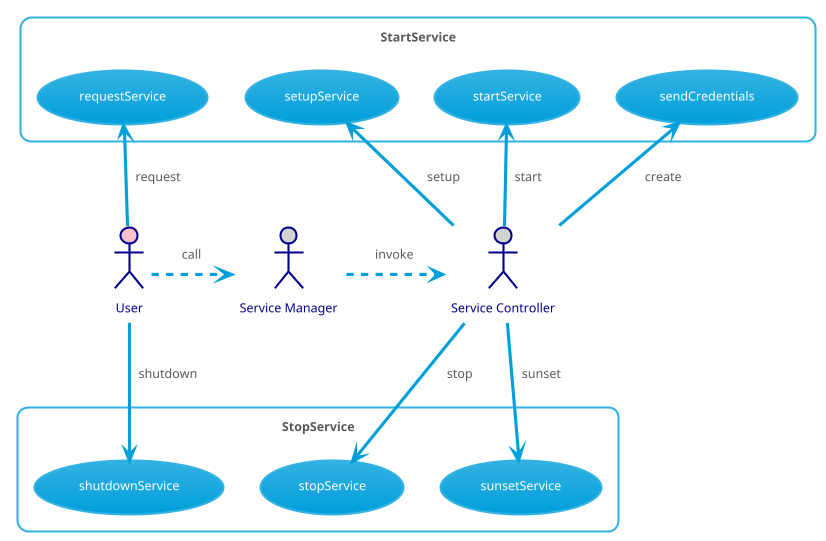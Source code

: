 Use cases for starting and stopping a service:
@startuml UC2

!theme bluegray

skinparam backgroundColor #ffffff

actor "User" as user #pink;line:darkblue;line.bold;text:darkblue
actor "Service Controller" as sc #lightgray;line:darkblue;line.bold;text:darkblue
actor "Service Manager" as sm #lightgray;line:darkblue;line.bold;text:darkblue

rectangle StartService {
    usecase "requestService" as UCsrequp
    usecase "setupService" as UCssetup
    usecase "startService" as UCsstart
    usecase "sendCredentials" as UCscreds
}

rectangle StopService {
    usecase "shutdownService" as UCsreqdown
    usecase "sunsetService" as UCssunset
    usecase "stopService" as UCsstop
}

user -r.-> sm : call
sm -r.-> sc : invoke

user -u-> UCsrequp : request
user -d-> UCsreqdown : shutdown

sc -u-> UCscreds : create
sc -u-> UCsstart : start
sc -u-> UCssetup : setup

sc -d-> UCsstop : stop
sc -d-> UCssunset : sunset

@enduml

Starting a service:
@startuml Seq-Service-Start

!theme bluegray

skinparam backgroundColor #ffffff

actor "User" as user order 1
participant "Service Manager" as sm order 2
participant "Service Controller" as sc order 3
participant "Service" as sv order 4

user -> sm : request service

sm -> sc : start service

sc -> sv : setup
sc <-- sv : credentials
sc -> sv : start

sm <-- sc : credentials

user <-- sm : credentials

@enduml 

Stopping a service:
@startuml Seq-Service-Stop

!theme bluegray

skinparam backgroundColor #ffffff

actor "User" as user order 1
participant "Service Manager" as sm order 2
participant "Service Controller" as sc order 3
participant "Service" as sv order 4

user -> sm : shutdown service

sm -> sc : stop service

sc -> sv : stop

sm <-- sc : acknowledgement

user <-- sm : acknowledgement

@enduml

Charging for services:
@startuml Seq-Service-Billing

!theme bluegray

skinparam backgroundColor #ffffff

actor "User" as user order 1
participant "Accounting" as accounting order 2
participant "Service Manager" as sm order 3

user -> accounting :  credit

user -> sm : request service

accounting <-- sm : charge setup fee

group "repeat: after each time period"
accounting <-- sm : charge tick fee
end

user -> sm : shutdown service
accounting <-- sm : charge last tick fee

@enduml


The interface a service controller needs to provide:
@startuml Iface-Service-Controller

interface Pricing {
    -id: PricingId
    +description: String
    +period: Hours
    +setupFee: Int
    +tickFee: Int
}

interface Service {
    -id: ServiceId
    +name: String
    +pricing: PricingId
}

interface Credentials {
    -id: CredentialsId
    +address: String
    +port: Int
    +protocol: TCP | UDP
    +username: String
    +password: String
    +key: String
}

interface ServiceInstance {
    -id: InstanceId
    -service: ServiceId
    -credentials: Credentials
}

interface Owner {
    -id: OwnerId
    +name: String
    +email: String
    -controllers: ControllerId[]
    +list_controllers(): Ok ControllerId[] | Error Reason
    +get_controller(ControllerId id): Ok ServiceController | Error Reason
}

interface IServiceController {
    +setup(ServiceId id): Ok InstanceId | Error Reason
    +start(InstanceId id): Ok Void | Error Reason
    +stop(InstanceId id): Ok Void | Error Reason
    +list_services(): Ok ServiceId[] | Error Reason
    +get_service(ServiceId id): Ok Service | Error Reason
    +get_instance(InstanceId id): Ok ServiceInstance | Error Reason
    +get_pricing(PricingId id): Ok Pricing | Error Reason
}
class ServiceController {
    -id: ControllerId
    +owner: Provider
    -services: ServiceId[]
    +setup(ServiceId id): Ok InstanceId | Error Reason
    +start(InstanceId id): Ok Void | Error Reason
    +stop(InstanceId id): Ok Void | Error Reason
    +list_services(): Ok ServiceId[] | Error Reason
    +get_service(ServiceId id): Ok Service | Error Reason
    +get_instance(InstanceId id): Ok ServiceInstance | Error Reason
    +get_pricing(PricingId id): Ok Pricing | Error Reason
}

interface IServiceManager {
    +request_service(UserId, ServiceId): Ok InstanceId | Error Reason
    +shutdown_service(UserId, InstanceId): Ok Void | Error Reason
}
class ServiceManager {
    +owner: Manager
    -providers: [OwnerId,ConnectionId][]
    #list_providers(): Ok [OwnerId,ConnectionId][] | Error Reason
    #get_provider(OwnerId id): Ok Provider | Error Reason
    #get_connection(ConnectionId id): Ok VpnConnection | Error Reason
    +request_service(UserId, ServiceId): Ok InstanceId | Error Reason
    +shutdown_service(UserId, InstanceId): Ok Void | Error Reason
}

class ServiceManager implements IServiceManager
class ServiceController implements IServiceController
class Manager implements Owner
class Provider implements Owner

interface VpnInterface {
    -id: InterfaceId
    +iface_name: String
    +addr_mask: String
    +port: Int
}
interface VpnConnection {
    -id: ConnectionId
    +client: OwnerId
    +iface: InterfaceId
    +addr_here: String
    +endpoint: String
    +port: Int
    +key: String
}

Manager -d-* ServiceManager
Provider -d-* ServiceController


ServiceController -- "*" Service 
ServiceController -- "*" ServiceInstance 
ServiceController -- "*" Pricing 

' ServiceInstance "*" -- "1" Service
' Service -l- "1" Pricing

ServiceInstance *-- Credentials

VpnConnection -- "1" VpnInterface
ServiceManager -- "*" VpnConnection

@enduml


Billling
@startuml Iface-Billing

interface IServiceManager {
    +request_service(UserId, ServiceId): Ok InstanceId | Error Reason
    +shutdown_service(UserId, InstanceId): Ok Void | Error Reason
}
class ServiceManager {
    +owner: Manager
    -accounting: AccountingDebit
    -providers: [OwnerId,ConnectionId][]
    -subscriptions: [UserId,InstanceId][]
    #list_providers(): Ok [OwnerId,ConnectionId][] | Error Reason
    #get_provider(OwnerId id): Ok Owner | Error Reason
    #get_connection(ConnectionId id): Ok VpnConnection | Error Reason
    +request_service(UserId, ServiceId): Ok InstanceId | Error Reason
    +shutdown_service(UserId, InstanceId): Ok Void | Error Reason
}

class ServiceManager implements IServiceManager

interface IAccounting {
    +curr_balance(UserId): Ok Int | Error Reason
    +credit(UserId, Int): Ok Int | Error Reason
    +debit(UserId, InstanceId, Int): Ok Int | Error Reason
}
class AccountingDebit {
    -ledger: [Date,UserId,InstanceId?,Int][]
    +curr_balance(UserId): Ok Int | Error Reason
    -credit(UserId, Int): Ok Int | Error Reason
    +debit(UserId, InstanceId, Int): Ok Int | Error Reason
}

class AccountingDebit implements IAccounting

ServiceManager *-- AccountingDebit

@enduml
